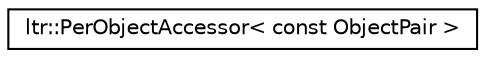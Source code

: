 digraph G
{
  edge [fontname="Helvetica",fontsize="10",labelfontname="Helvetica",labelfontsize="10"];
  node [fontname="Helvetica",fontsize="10",shape=record];
  rankdir="LR";
  Node1 [label="ltr::PerObjectAccessor\< const ObjectPair \>",height=0.2,width=0.4,color="black", fillcolor="white", style="filled",URL="$classltr_1_1_per_object_accessor_3_01const_01_object_pair_01_4.html"];
}
